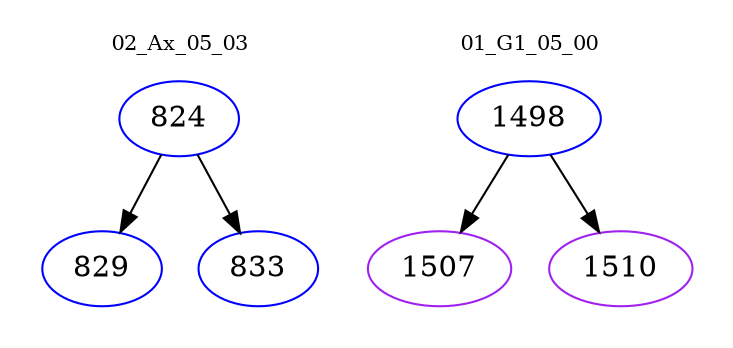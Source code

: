 digraph{
subgraph cluster_0 {
color = white
label = "02_Ax_05_03";
fontsize=10;
T0_824 [label="824", color="blue"]
T0_824 -> T0_829 [color="black"]
T0_829 [label="829", color="blue"]
T0_824 -> T0_833 [color="black"]
T0_833 [label="833", color="blue"]
}
subgraph cluster_1 {
color = white
label = "01_G1_05_00";
fontsize=10;
T1_1498 [label="1498", color="blue"]
T1_1498 -> T1_1507 [color="black"]
T1_1507 [label="1507", color="purple"]
T1_1498 -> T1_1510 [color="black"]
T1_1510 [label="1510", color="purple"]
}
}
